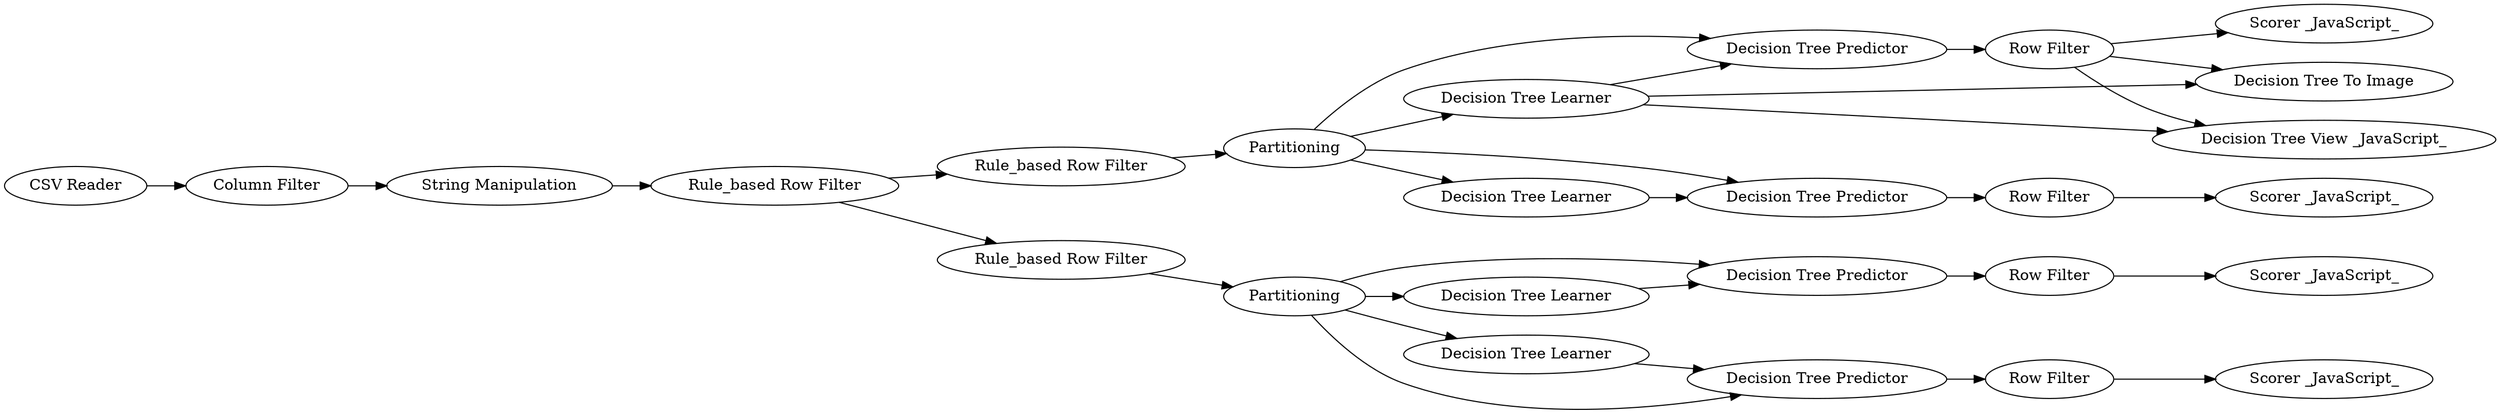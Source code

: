 digraph {
	2 [label=Partitioning]
	3 [label="Decision Tree Learner"]
	4 [label="Decision Tree Predictor"]
	9 [label="Column Filter"]
	27 [label="String Manipulation"]
	29 [label="Rule_based Row Filter"]
	37 [label="Scorer _JavaScript_"]
	38 [label="CSV Reader"]
	39 [label="Row Filter"]
	40 [label="Decision Tree To Image"]
	41 [label="Decision Tree View _JavaScript_"]
	42 [label="Decision Tree Predictor"]
	43 [label="Scorer _JavaScript_"]
	44 [label="Row Filter"]
	45 [label="Decision Tree Learner"]
	46 [label="Rule_based Row Filter"]
	47 [label="Rule_based Row Filter"]
	48 [label="Decision Tree Predictor"]
	49 [label="Scorer _JavaScript_"]
	50 [label="Row Filter"]
	51 [label="Scorer _JavaScript_"]
	52 [label="Decision Tree Predictor"]
	53 [label="Decision Tree Learner"]
	54 [label="Row Filter"]
	55 [label=Partitioning]
	56 [label="Decision Tree Learner"]
	2 -> 3
	2 -> 4
	2 -> 45
	2 -> 42
	3 -> 4
	3 -> 41
	3 -> 40
	4 -> 39
	9 -> 27
	27 -> 29
	29 -> 46
	29 -> 47
	38 -> 9
	39 -> 37
	39 -> 41
	39 -> 40
	42 -> 44
	44 -> 43
	45 -> 42
	46 -> 2
	47 -> 55
	48 -> 50
	50 -> 49
	52 -> 54
	53 -> 52
	54 -> 51
	55 -> 56
	55 -> 48
	55 -> 52
	55 -> 53
	56 -> 48
	rankdir=LR
}
